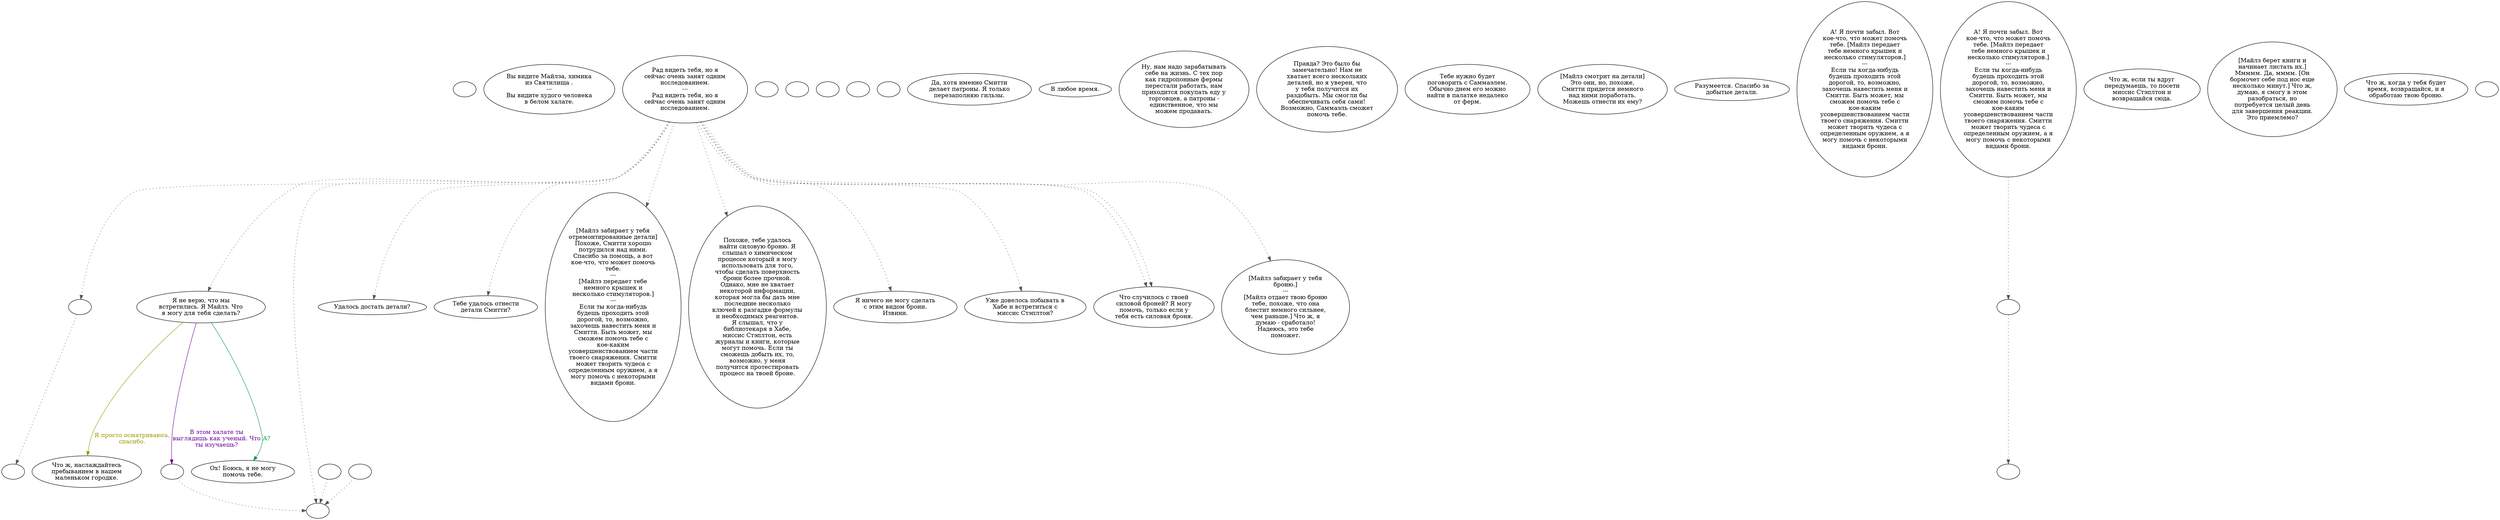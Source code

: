 digraph miles {
  "start" [style=filled       fillcolor="#FFFFFF"       color="#000000"]
  "start" [label=""]
  "look_at_p_proc" [style=filled       fillcolor="#FFFFFF"       color="#000000"]
  "look_at_p_proc" [label="Вы видите Майлза, химика\nиз Святилища .\n---\nВы видите худого человека\nв белом халате."]
  "talk_p_proc" [style=filled       fillcolor="#FFFFFF"       color="#000000"]
  "talk_p_proc" -> "get_reaction" [style=dotted color="#555555"]
  "talk_p_proc" -> "Miles01" [style=dotted color="#555555"]
  "talk_p_proc" -> "Miles04" [style=dotted color="#555555"]
  "talk_p_proc" -> "Miles13" [style=dotted color="#555555"]
  "talk_p_proc" -> "Miles18" [style=dotted color="#555555"]
  "talk_p_proc" -> "Miles19" [style=dotted color="#555555"]
  "talk_p_proc" -> "Miles22" [style=dotted color="#555555"]
  "talk_p_proc" -> "Miles22a" [style=dotted color="#555555"]
  "talk_p_proc" -> "Miles24" [style=dotted color="#555555"]
  "talk_p_proc" -> "Miles29" [style=dotted color="#555555"]
  "talk_p_proc" -> "Miles28" [style=dotted color="#555555"]
  "talk_p_proc" -> "Miles29" [style=dotted color="#555555"]
  "talk_p_proc" [label="Рад видеть тебя, но я\nсейчас очень занят одним\nисследованием.\n---\nРад видеть тебя, но я\nсейчас очень занят одним\nисследованием."]
  "damage_p_proc" [style=filled       fillcolor="#FFFFFF"       color="#000000"]
  "damage_p_proc" [label=""]
  "destroy_p_proc" [style=filled       fillcolor="#FFFFFF"       color="#000000"]
  "destroy_p_proc" [label=""]
  "critter_p_proc" [style=filled       fillcolor="#FFFFFF"       color="#000000"]
  "critter_p_proc" [label=""]
  "pickup_p_proc" [style=filled       fillcolor="#FFFFFF"       color="#000000"]
  "pickup_p_proc" [label=""]
  "map_enter_p_proc" [style=filled       fillcolor="#FFFFFF"       color="#000000"]
  "map_enter_p_proc" [label=""]
  "Miles01" [style=filled       fillcolor="#FFFFFF"       color="#000000"]
  "Miles01" [label="Я не верю, что мы\nвстретились. Я Майлз. Что\nя могу для тебя сделать?"]
  "Miles01" -> "Miles02" [label="Я просто осматриваюсь,\nспасибо." color="#979900" fontcolor="#979900"]
  "Miles01" -> "Miles03" [label="В этом халате ты\nвыглядишь как ученый. Что\nты изучаешь?" color="#6E0099" fontcolor="#6E0099"]
  "Miles01" -> "Miles09" [label="А?" color="#009941" fontcolor="#009941"]
  "Miles02" [style=filled       fillcolor="#FFFFFF"       color="#000000"]
  "Miles02" [label="Что ж, наслаждайтесь\nпребыванием в нашем\nмаленьком городке."]
  "Miles03" [style=filled       fillcolor="#FFFFFF"       color="#000000"]
  "Miles03" -> "Miles04" [style=dotted color="#555555"]
  "Miles03" [label=""]
  "Miles04" [style=filled       fillcolor="#FFFFFF"       color="#000000"]
  "Miles04" [label=""]
  "Miles05" [style=filled       fillcolor="#FFFFFF"       color="#000000"]
  "Miles05" [label="Да, хотя именно Смитти\nделает патроны. Я только\nперезаполняю гильзы."]
  "Miles06" [style=filled       fillcolor="#FFFFFF"       color="#000000"]
  "Miles06" -> "Miles04" [style=dotted color="#555555"]
  "Miles06" [label=""]
  "Miles07" [style=filled       fillcolor="#FFFFFF"       color="#000000"]
  "Miles07" -> "Miles04" [style=dotted color="#555555"]
  "Miles07" [label=""]
  "Miles08" [style=filled       fillcolor="#FFFFFF"       color="#000000"]
  "Miles08" [label="В любое время."]
  "Miles09" [style=filled       fillcolor="#FFFFFF"       color="#000000"]
  "Miles09" [label="Ох! Боюсь, я не могу\nпомочь тебе."]
  "Miles11" [style=filled       fillcolor="#FFFFFF"       color="#000000"]
  "Miles11" [label="Ну, нам надо зарабатывать\nсебе на жизнь. С тех пор\nкак гидропонные фермы\nперестали работать, нам\nприходится покупать еду у\nторговцев, а патроны -\nединственное, что мы\nможем продавать."]
  "Miles12" [style=filled       fillcolor="#FFFFFF"       color="#000000"]
  "Miles12" [label="Правда? Это было бы\nзамечательно! Нам не\nхватает всего нескольких\nдеталей, но я уверен, что\nу тебя получится их\nраздобыть. Мы смогли бы\nобеспечивать себя сами!\nВозможно, Саммаэль сможет\nпомочь тебе."]
  "Miles13" [style=filled       fillcolor="#FFFFFF"       color="#000000"]
  "Miles13" [label="Удалось достать детали?"]
  "Miles14" [style=filled       fillcolor="#FFFFFF"       color="#000000"]
  "Miles14" [label="Тебе нужно будет\nпоговорить с Саммаэлем.\nОбычно днем его можно\nнайти в палатке недалеко\nот ферм."]
  "Miles15" [style=filled       fillcolor="#FFFFFF"       color="#000000"]
  "Miles15" [label="[Майлз смотрит на детали]\nЭто они, но, похоже,\nСмитти придется немного\nнад ними поработать.\nМожешь отнести их ему?"]
  "Miles16" [style=filled       fillcolor="#FFFFFF"       color="#000000"]
  "Miles16" [label="Разумеется. Спасибо за\nдобытые детали."]
  "Miles17" [style=filled       fillcolor="#FFFFFF"       color="#000000"]
  "Miles17" [label="А! Я почти забыл. Вот\nкое-что, что может помочь\nтебе. [Майлз передает\nтебе немного крышек и\nнесколько стимуляторов.]\n---\nЕсли ты когда-нибудь\nбудешь проходить этой\nдорогой, то, возможно,\nзахочешь навестить меня и\nСмитти. Быть может, мы\nсможем помочь тебе с\nкое-каким\nусовершенствованием части\nтвоего снаряжения. Смитти\nможет творить чудеса с\nопределенным оружием, а я\nмогу помочь с некоторыми\nвидами брони."]
  "Miles17a" [style=filled       fillcolor="#FFFFFF"       color="#000000"]
  "Miles17a" -> "UpReactLevel" [style=dotted color="#555555"]
  "Miles17a" [label="А! Я почти забыл. Вот\nкое-что, что может помочь\nтебе. [Майлз передает\nтебе немного крышек и\nнесколько стимуляторов.]\n---\nЕсли ты когда-нибудь\nбудешь проходить этой\nдорогой, то, возможно,\nзахочешь навестить меня и\nСмитти. Быть может, мы\nсможем помочь тебе с\nкое-каким\nусовершенствованием части\nтвоего снаряжения. Смитти\nможет творить чудеса с\nопределенным оружием, а я\nмогу помочь с некоторыми\nвидами брони."]
  "Miles18" [style=filled       fillcolor="#FFFFFF"       color="#000000"]
  "Miles18" [label="Тебе удалось отнести\nдетали Смитти?"]
  "Miles19" [style=filled       fillcolor="#FFFFFF"       color="#000000"]
  "Miles19" [label="[Майлз забирает у тебя\nотремонтированные детали]\nПохоже, Смитти хорошо\nпотрудился над ними.\nСпасибо за помощь, а вот\nкое-что, что может помочь\nтебе.\n---\n[Майлз передает тебе\nнемного крышек и\nнесколько стимуляторов.]\n---\nЕсли ты когда-нибудь\nбудешь проходить этой\nдорогой, то, возможно,\nзахочешь навестить меня и\nСмитти. Быть может, мы\nсможем помочь тебе с\nкое-каким\nусовершенствованием части\nтвоего снаряжения. Смитти\nможет творить чудеса с\nопределенным оружием, а я\nмогу помочь с некоторыми\nвидами брони."]
  "Miles22" [style=filled       fillcolor="#FFFFFF"       color="#000000"]
  "Miles22" [label="Похоже, тебе удалось\nнайти силовую броню. Я\nслышал о химическом\nпроцессе который я могу\nиспользовать для того,\nчтобы сделать поверхность\nброни более прочной.\nОднако, мне не хватает\nнекоторой информации,\nкоторая могла бы дать мне\nпоследние несколько\nключей к разгадке формулы\nи необходимых реагентов.\nЯ слышал, что у\nбиблиотекаря в Хабе,\nмиссис Стэплтон, есть\nжурналы и книги, которые\nмогут помочь. Если ты\nсможешь добыть их, то,\nвозможно, у меня\nполучится протестировать\nпроцесс на твоей броне."]
  "Miles22a" [style=filled       fillcolor="#FFFFFF"       color="#000000"]
  "Miles22a" [label="Я ничего не могу сделать\nс этим видом брони.\nИзвини."]
  "Miles23" [style=filled       fillcolor="#FFFFFF"       color="#000000"]
  "Miles23" [label="Что ж, если ты вдруг\nпередумаешь, то посети\nмиссис Стэплтон и\nвозвращайся сюда."]
  "Miles24" [style=filled       fillcolor="#FFFFFF"       color="#000000"]
  "Miles24" [label="Уже довелось побывать в\nХабе и встретиться с\nмиссис Стэплтон?"]
  "Miles25" [style=filled       fillcolor="#FFFFFF"       color="#000000"]
  "Miles25" [label="[Майлз берет книги и\nначинает листать их.]\nМмммм. Да, мммм. [Он\nбормочет себе под нос еще\nнесколько минут.] Что ж,\nдумаю, я смогу в этом\nразобраться, но\nпотребуется целый день\nдля завершения реакции.\nЭто приемлемо?"]
  "Miles27" [style=filled       fillcolor="#FFFFFF"       color="#000000"]
  "Miles27" [label="Что ж, когда у тебя будет\nвремя, возвращайся, и я\nобработаю твою броню."]
  "Miles28" [style=filled       fillcolor="#FFFFFF"       color="#000000"]
  "Miles28" [label="[Майлз забирает у тебя\nброню.]\n---\n[Майлз отдает твою броню\nтебе, похоже, что она\nблестит немного сильнее,\nчем раньше.] Что ж, я\nдумаю - сработало!\nНадеюсь, это тебе\nпоможет."]
  "Miles29" [style=filled       fillcolor="#FFFFFF"       color="#000000"]
  "Miles29" [label="Что случилось с твоей\nсиловой броней? Я могу\nпомочь, только если у\nтебя есть силовая броня."]
  "MilesEnd" [style=filled       fillcolor="#FFFFFF"       color="#000000"]
  "MilesEnd" [label=""]
  "get_reaction" [style=filled       fillcolor="#FFFFFF"       color="#000000"]
  "get_reaction" -> "ReactToLevel" [style=dotted color="#555555"]
  "get_reaction" [label=""]
  "ReactToLevel" [style=filled       fillcolor="#FFFFFF"       color="#000000"]
  "ReactToLevel" [label=""]
  "LevelToReact" [style=filled       fillcolor="#FFFFFF"       color="#000000"]
  "LevelToReact" [label=""]
  "UpReactLevel" [style=filled       fillcolor="#FFFFFF"       color="#000000"]
  "UpReactLevel" -> "LevelToReact" [style=dotted color="#555555"]
  "UpReactLevel" [label=""]
}